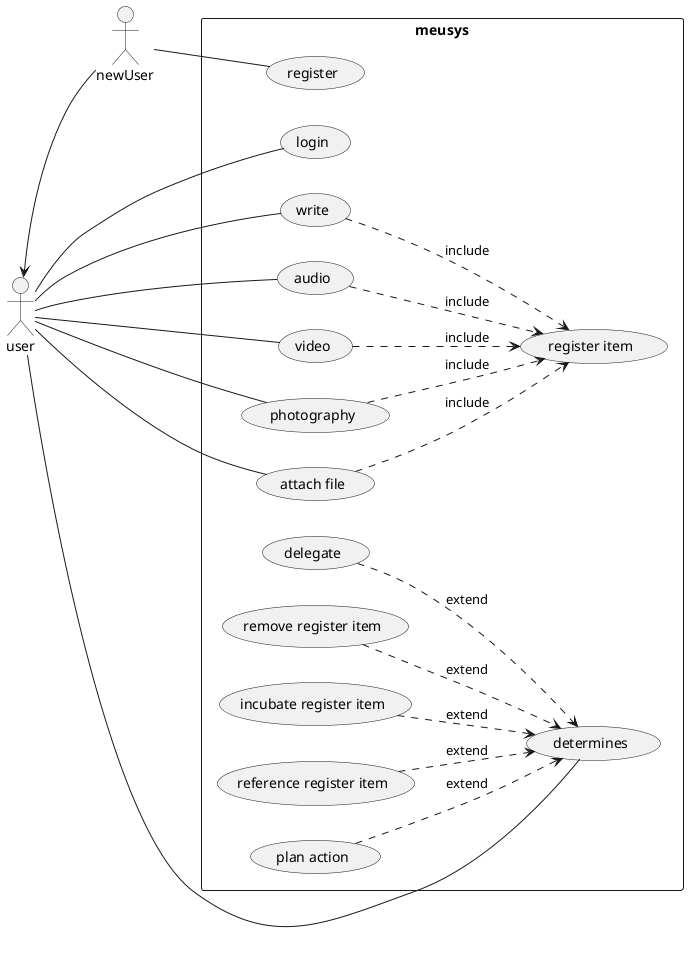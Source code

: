 @startuml teste

scale 1
left to right direction
skinparam PackageStyle rectangle
actor newUser
actor user
rectangle meusys {
  
  newUser -- (register)
  newUser -u-> user
  user -- (login)
  user -- (write)
  user -- (audio)
  user -- (video)
  user -- (photography)
  user -- (attach file)
  user -- (determines)

  (write)       -d.> (register item): include
  (audio)       -d.> (register item): include
  (video)       -d.> (register item): include
  (photography) -d.> (register item): include
  (attach file) -d.> (register item): include

  (delegate)                -d.> (determines): extend
  (remove register item)    -d.> (determines): extend
  (incubate register item)  -d.> (determines): extend
  (reference register item) -d.> (determines): extend
  (plan action)             -d.> (determines): extend
}
@enduml 
